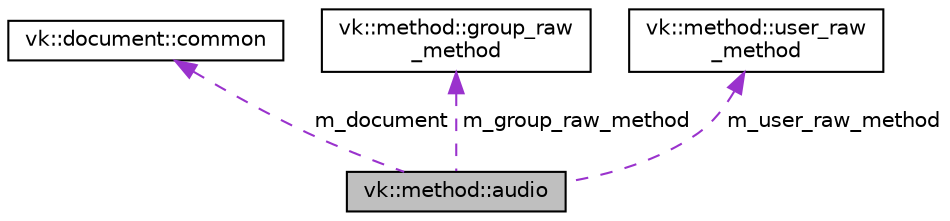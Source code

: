 digraph "vk::method::audio"
{
 // LATEX_PDF_SIZE
  edge [fontname="Helvetica",fontsize="10",labelfontname="Helvetica",labelfontsize="10"];
  node [fontname="Helvetica",fontsize="10",shape=record];
  Node1 [label="vk::method::audio",height=0.2,width=0.4,color="black", fillcolor="grey75", style="filled", fontcolor="black",tooltip="The audio methods representation."];
  Node2 -> Node1 [dir="back",color="darkorchid3",fontsize="10",style="dashed",label=" m_document" ,fontname="Helvetica"];
  Node2 [label="vk::document::common",height=0.2,width=0.4,color="black", fillcolor="white", style="filled",URL="$classvk_1_1document_1_1common.html",tooltip="The base class for vk::docs, vk::photos and vk::video."];
  Node3 -> Node1 [dir="back",color="darkorchid3",fontsize="10",style="dashed",label=" m_group_raw_method" ,fontname="Helvetica"];
  Node3 [label="vk::method::group_raw\l_method",height=0.2,width=0.4,color="black", fillcolor="white", style="filled",URL="$classvk_1_1method_1_1group__raw__method.html",tooltip=" "];
  Node4 -> Node1 [dir="back",color="darkorchid3",fontsize="10",style="dashed",label=" m_user_raw_method" ,fontname="Helvetica"];
  Node4 [label="vk::method::user_raw\l_method",height=0.2,width=0.4,color="black", fillcolor="white", style="filled",URL="$classvk_1_1method_1_1user__raw__method.html",tooltip=" "];
}

